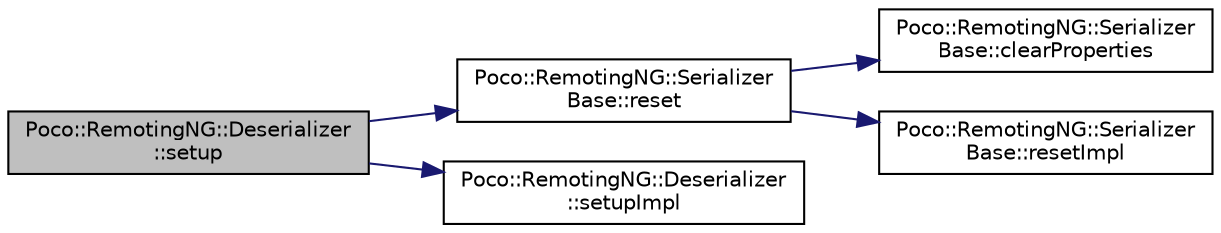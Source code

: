 digraph "Poco::RemotingNG::Deserializer::setup"
{
 // LATEX_PDF_SIZE
  edge [fontname="Helvetica",fontsize="10",labelfontname="Helvetica",labelfontsize="10"];
  node [fontname="Helvetica",fontsize="10",shape=record];
  rankdir="LR";
  Node1 [label="Poco::RemotingNG::Deserializer\l::setup",height=0.2,width=0.4,color="black", fillcolor="grey75", style="filled", fontcolor="black",tooltip="Destroys the Deserializer."];
  Node1 -> Node2 [color="midnightblue",fontsize="10",style="solid"];
  Node2 [label="Poco::RemotingNG::Serializer\lBase::reset",height=0.2,width=0.4,color="black", fillcolor="white", style="filled",URL="$classPoco_1_1RemotingNG_1_1SerializerBase.html#a308bce9f6d6328f9a250f561a9a46869",tooltip="Returns true if a property with the given name exists."];
  Node2 -> Node3 [color="midnightblue",fontsize="10",style="solid"];
  Node3 [label="Poco::RemotingNG::Serializer\lBase::clearProperties",height=0.2,width=0.4,color="black", fillcolor="white", style="filled",URL="$classPoco_1_1RemotingNG_1_1SerializerBase.html#a8cc89f18c3ef435f9a884309040971be",tooltip="Resets the serializer. Must be implemented by subclasses."];
  Node2 -> Node4 [color="midnightblue",fontsize="10",style="solid"];
  Node4 [label="Poco::RemotingNG::Serializer\lBase::resetImpl",height=0.2,width=0.4,color="black", fillcolor="white", style="filled",URL="$classPoco_1_1RemotingNG_1_1SerializerBase.html#ad510e0b7adebca5fafc774c297445be4",tooltip="Destroys the Serializer."];
  Node1 -> Node5 [color="midnightblue",fontsize="10",style="solid"];
  Node5 [label="Poco::RemotingNG::Deserializer\l::setupImpl",height=0.2,width=0.4,color="black", fillcolor="white", style="filled",URL="$classPoco_1_1RemotingNG_1_1Deserializer.html#afe8ee5301dd13991f0078665fa0967e3",tooltip=" "];
}
